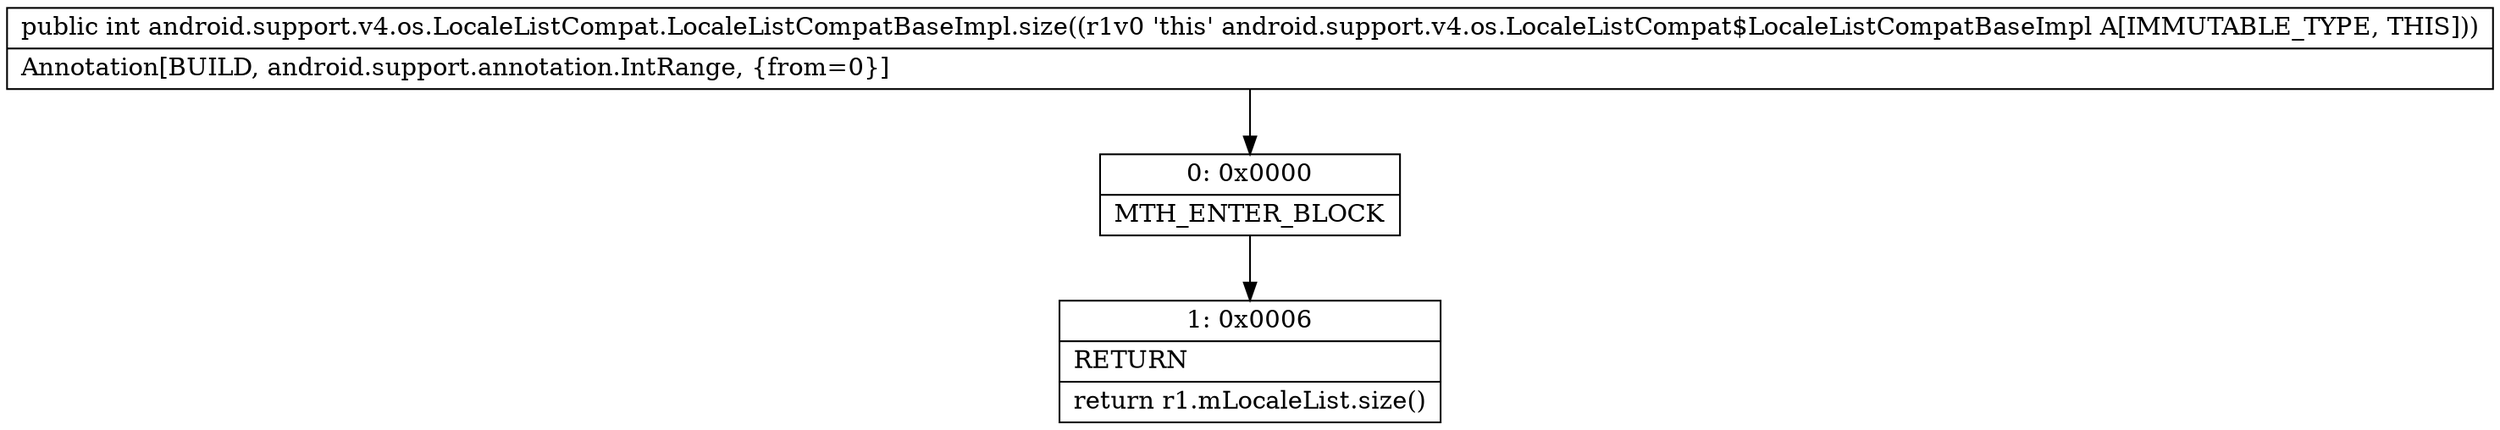 digraph "CFG forandroid.support.v4.os.LocaleListCompat.LocaleListCompatBaseImpl.size()I" {
Node_0 [shape=record,label="{0\:\ 0x0000|MTH_ENTER_BLOCK\l}"];
Node_1 [shape=record,label="{1\:\ 0x0006|RETURN\l|return r1.mLocaleList.size()\l}"];
MethodNode[shape=record,label="{public int android.support.v4.os.LocaleListCompat.LocaleListCompatBaseImpl.size((r1v0 'this' android.support.v4.os.LocaleListCompat$LocaleListCompatBaseImpl A[IMMUTABLE_TYPE, THIS]))  | Annotation[BUILD, android.support.annotation.IntRange, \{from=0\}]\l}"];
MethodNode -> Node_0;
Node_0 -> Node_1;
}

